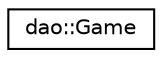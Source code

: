 digraph "Graphical Class Hierarchy"
{
 // LATEX_PDF_SIZE
  edge [fontname="Helvetica",fontsize="10",labelfontname="Helvetica",labelfontsize="10"];
  node [fontname="Helvetica",fontsize="10",shape=record];
  rankdir="LR";
  Node0 [label="dao::Game",height=0.2,width=0.4,color="black", fillcolor="white", style="filled",URL="$classdao_1_1Game.html",tooltip=" "];
}

